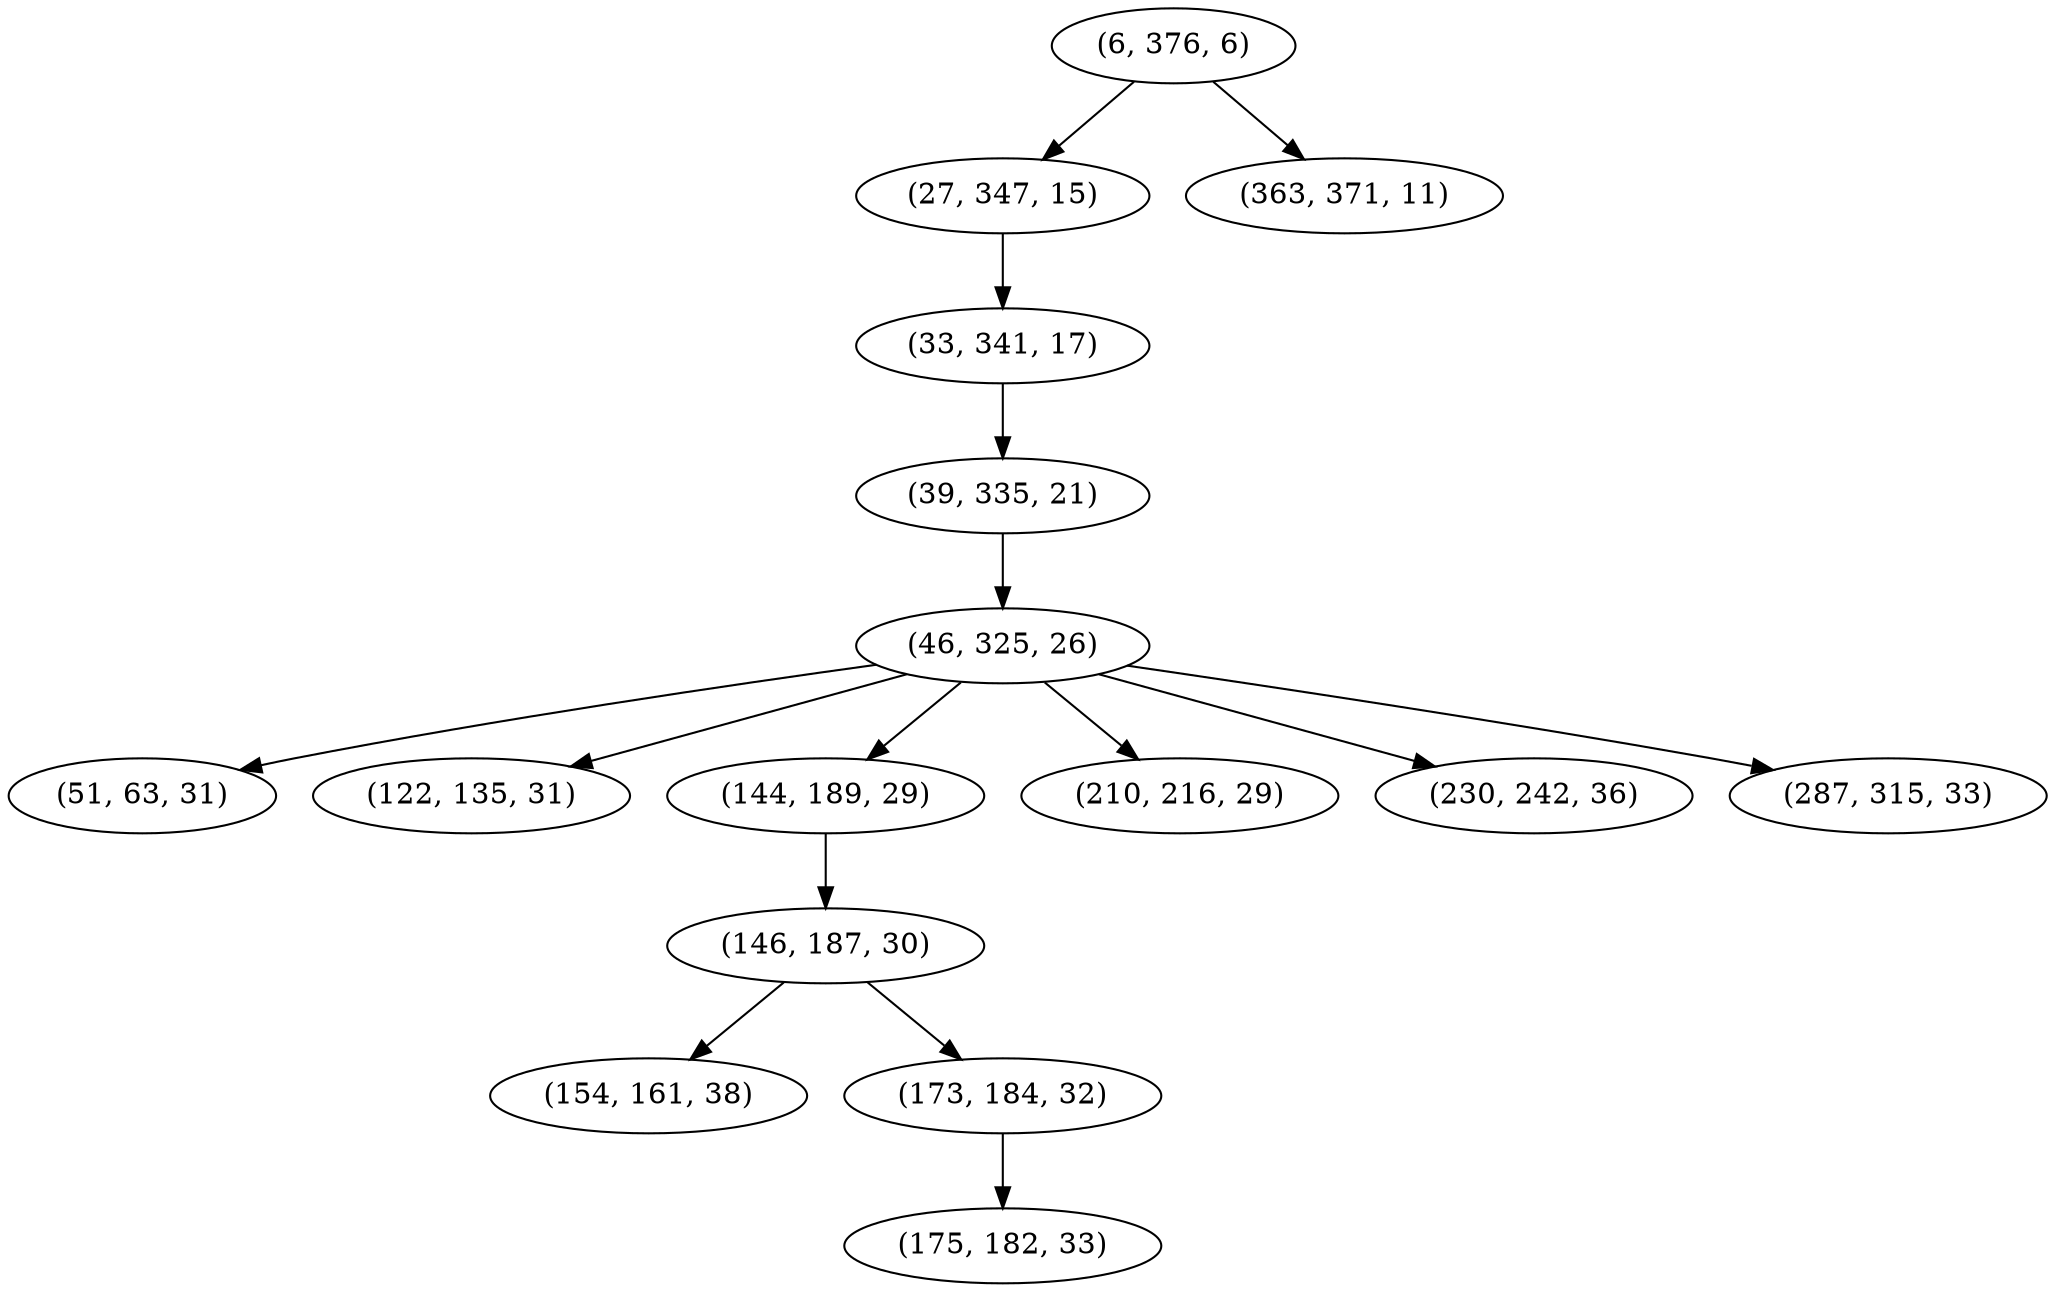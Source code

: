 digraph tree {
    "(6, 376, 6)";
    "(27, 347, 15)";
    "(33, 341, 17)";
    "(39, 335, 21)";
    "(46, 325, 26)";
    "(51, 63, 31)";
    "(122, 135, 31)";
    "(144, 189, 29)";
    "(146, 187, 30)";
    "(154, 161, 38)";
    "(173, 184, 32)";
    "(175, 182, 33)";
    "(210, 216, 29)";
    "(230, 242, 36)";
    "(287, 315, 33)";
    "(363, 371, 11)";
    "(6, 376, 6)" -> "(27, 347, 15)";
    "(6, 376, 6)" -> "(363, 371, 11)";
    "(27, 347, 15)" -> "(33, 341, 17)";
    "(33, 341, 17)" -> "(39, 335, 21)";
    "(39, 335, 21)" -> "(46, 325, 26)";
    "(46, 325, 26)" -> "(51, 63, 31)";
    "(46, 325, 26)" -> "(122, 135, 31)";
    "(46, 325, 26)" -> "(144, 189, 29)";
    "(46, 325, 26)" -> "(210, 216, 29)";
    "(46, 325, 26)" -> "(230, 242, 36)";
    "(46, 325, 26)" -> "(287, 315, 33)";
    "(144, 189, 29)" -> "(146, 187, 30)";
    "(146, 187, 30)" -> "(154, 161, 38)";
    "(146, 187, 30)" -> "(173, 184, 32)";
    "(173, 184, 32)" -> "(175, 182, 33)";
}
